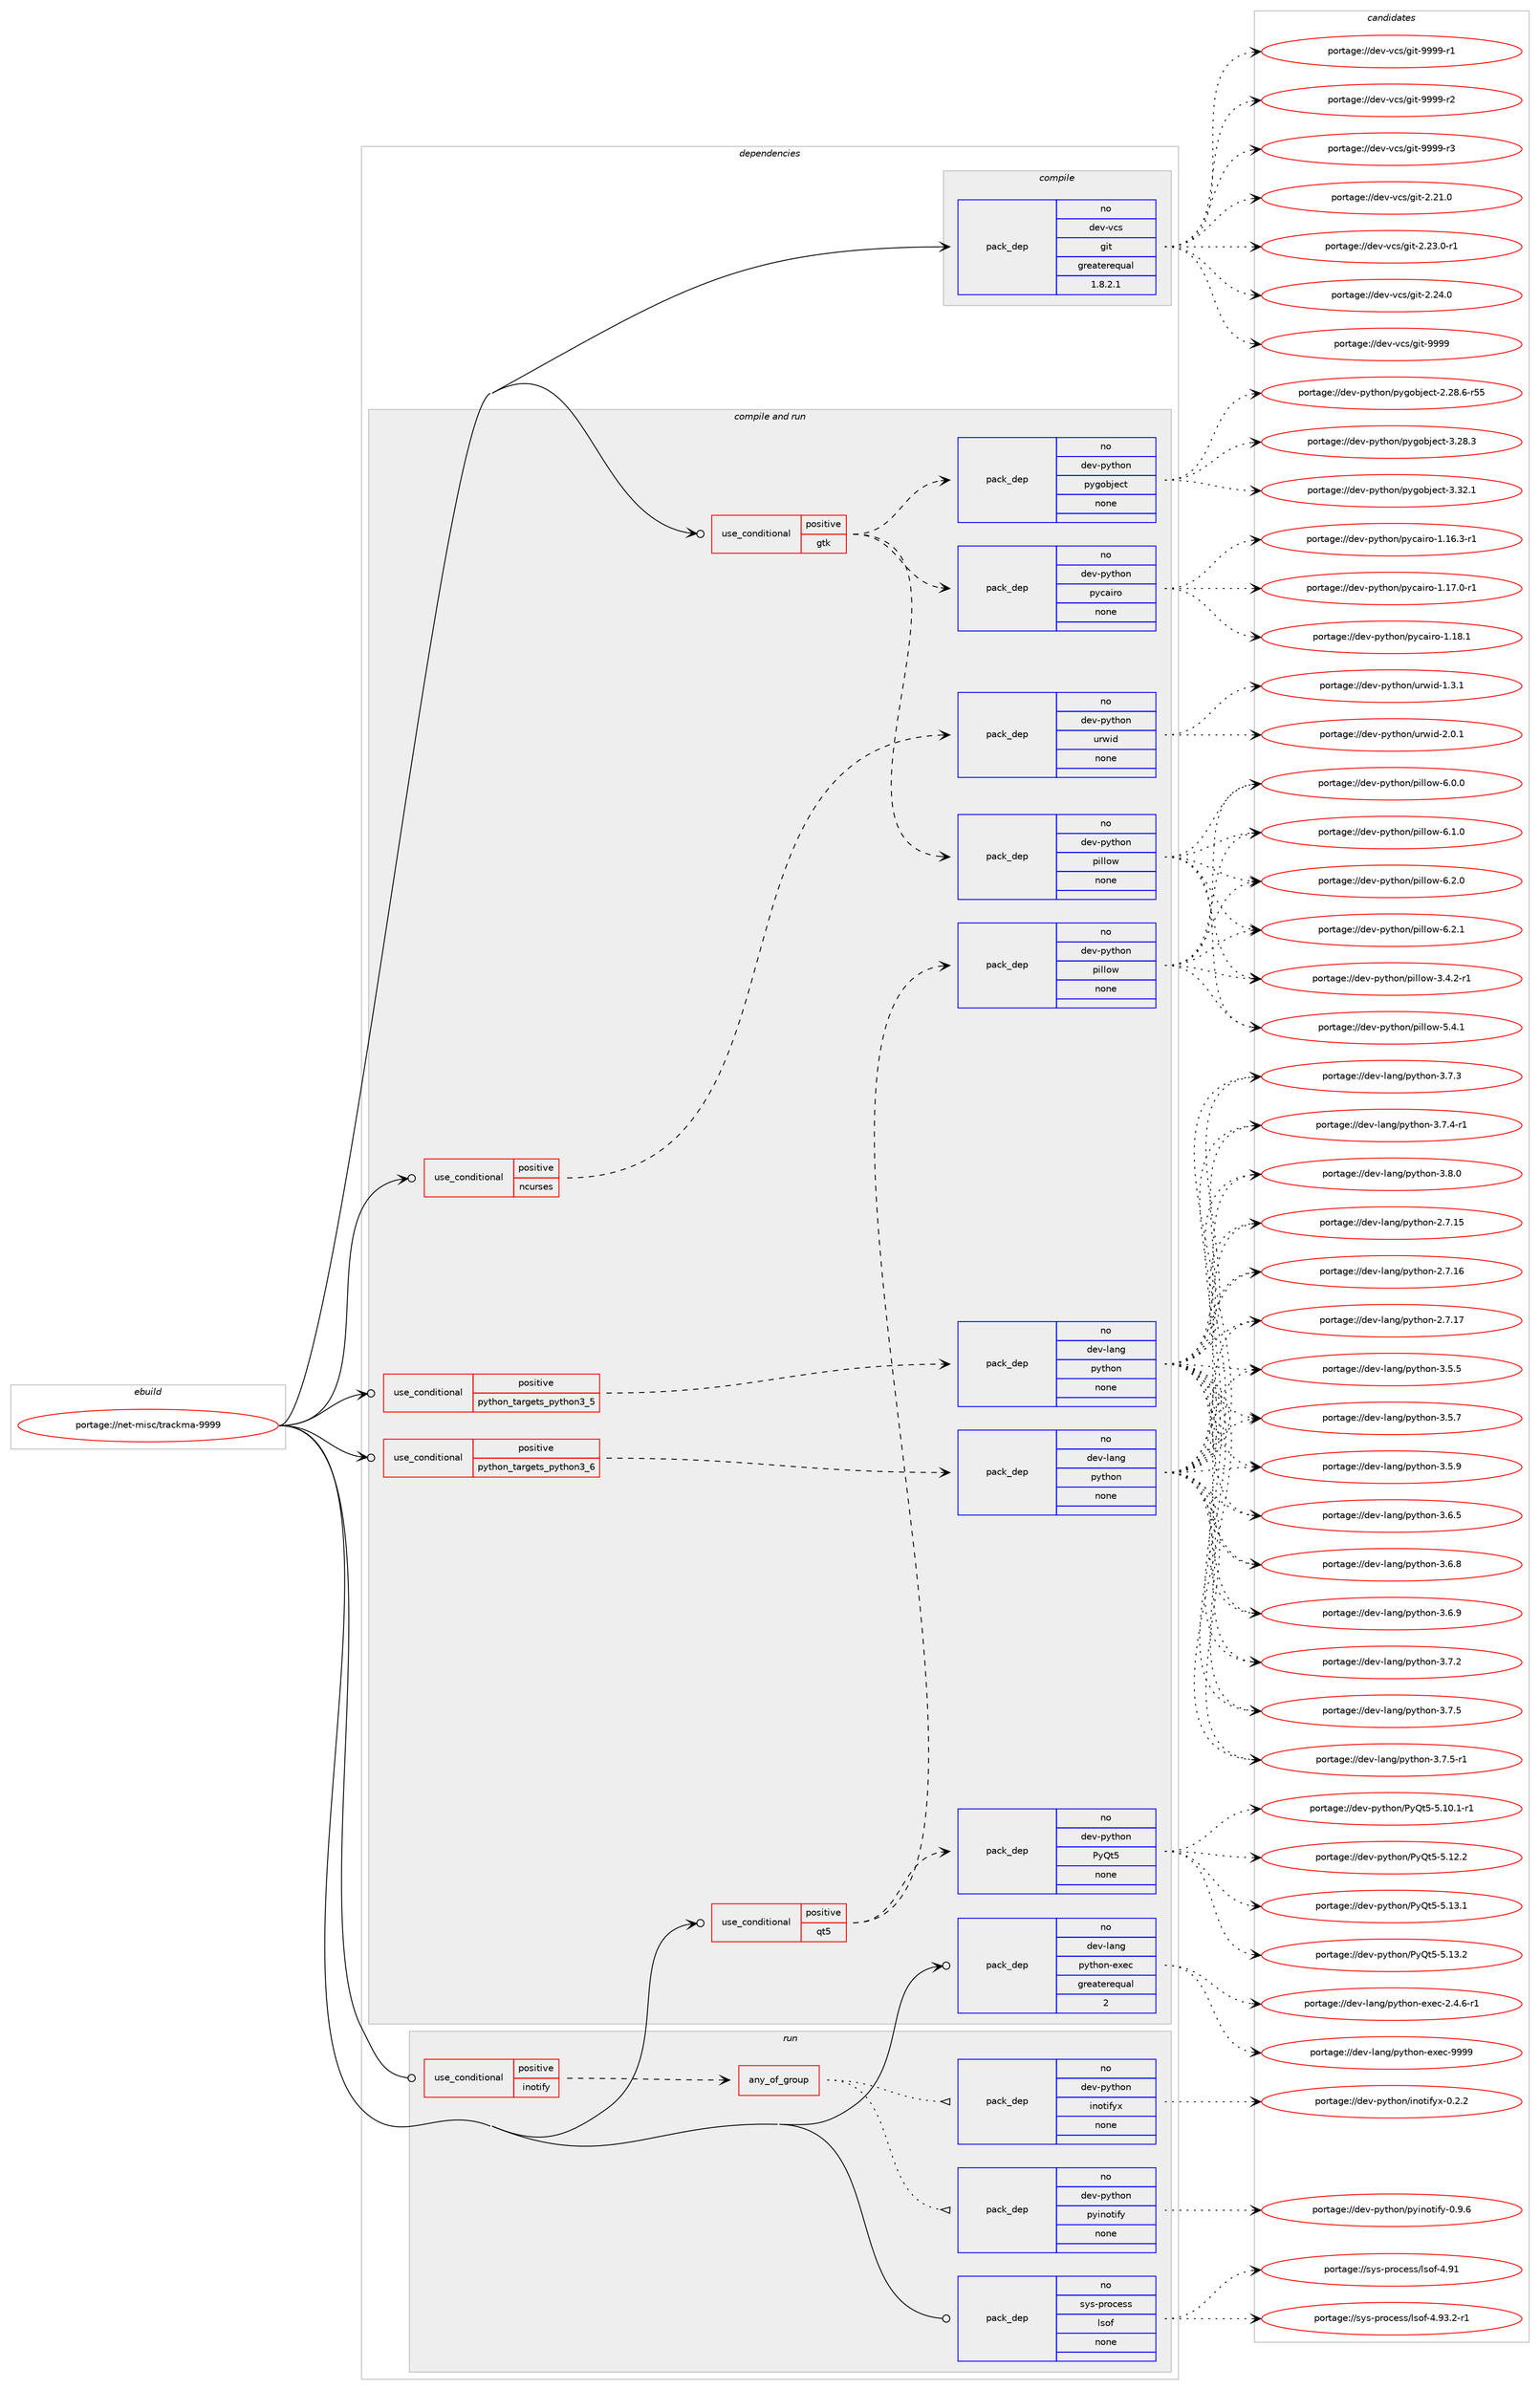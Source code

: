 digraph prolog {

# *************
# Graph options
# *************

newrank=true;
concentrate=true;
compound=true;
graph [rankdir=LR,fontname=Helvetica,fontsize=10,ranksep=1.5];#, ranksep=2.5, nodesep=0.2];
edge  [arrowhead=vee];
node  [fontname=Helvetica,fontsize=10];

# **********
# The ebuild
# **********

subgraph cluster_leftcol {
color=gray;
rank=same;
label=<<i>ebuild</i>>;
id [label="portage://net-misc/trackma-9999", color=red, width=4, href="../net-misc/trackma-9999.svg"];
}

# ****************
# The dependencies
# ****************

subgraph cluster_midcol {
color=gray;
label=<<i>dependencies</i>>;
subgraph cluster_compile {
fillcolor="#eeeeee";
style=filled;
label=<<i>compile</i>>;
subgraph pack271832 {
dependency370818 [label=<<TABLE BORDER="0" CELLBORDER="1" CELLSPACING="0" CELLPADDING="4" WIDTH="220"><TR><TD ROWSPAN="6" CELLPADDING="30">pack_dep</TD></TR><TR><TD WIDTH="110">no</TD></TR><TR><TD>dev-vcs</TD></TR><TR><TD>git</TD></TR><TR><TD>greaterequal</TD></TR><TR><TD>1.8.2.1</TD></TR></TABLE>>, shape=none, color=blue];
}
id:e -> dependency370818:w [weight=20,style="solid",arrowhead="vee"];
}
subgraph cluster_compileandrun {
fillcolor="#eeeeee";
style=filled;
label=<<i>compile and run</i>>;
subgraph cond92748 {
dependency370819 [label=<<TABLE BORDER="0" CELLBORDER="1" CELLSPACING="0" CELLPADDING="4"><TR><TD ROWSPAN="3" CELLPADDING="10">use_conditional</TD></TR><TR><TD>positive</TD></TR><TR><TD>gtk</TD></TR></TABLE>>, shape=none, color=red];
subgraph pack271833 {
dependency370820 [label=<<TABLE BORDER="0" CELLBORDER="1" CELLSPACING="0" CELLPADDING="4" WIDTH="220"><TR><TD ROWSPAN="6" CELLPADDING="30">pack_dep</TD></TR><TR><TD WIDTH="110">no</TD></TR><TR><TD>dev-python</TD></TR><TR><TD>pygobject</TD></TR><TR><TD>none</TD></TR><TR><TD></TD></TR></TABLE>>, shape=none, color=blue];
}
dependency370819:e -> dependency370820:w [weight=20,style="dashed",arrowhead="vee"];
subgraph pack271834 {
dependency370821 [label=<<TABLE BORDER="0" CELLBORDER="1" CELLSPACING="0" CELLPADDING="4" WIDTH="220"><TR><TD ROWSPAN="6" CELLPADDING="30">pack_dep</TD></TR><TR><TD WIDTH="110">no</TD></TR><TR><TD>dev-python</TD></TR><TR><TD>pycairo</TD></TR><TR><TD>none</TD></TR><TR><TD></TD></TR></TABLE>>, shape=none, color=blue];
}
dependency370819:e -> dependency370821:w [weight=20,style="dashed",arrowhead="vee"];
subgraph pack271835 {
dependency370822 [label=<<TABLE BORDER="0" CELLBORDER="1" CELLSPACING="0" CELLPADDING="4" WIDTH="220"><TR><TD ROWSPAN="6" CELLPADDING="30">pack_dep</TD></TR><TR><TD WIDTH="110">no</TD></TR><TR><TD>dev-python</TD></TR><TR><TD>pillow</TD></TR><TR><TD>none</TD></TR><TR><TD></TD></TR></TABLE>>, shape=none, color=blue];
}
dependency370819:e -> dependency370822:w [weight=20,style="dashed",arrowhead="vee"];
}
id:e -> dependency370819:w [weight=20,style="solid",arrowhead="odotvee"];
subgraph cond92749 {
dependency370823 [label=<<TABLE BORDER="0" CELLBORDER="1" CELLSPACING="0" CELLPADDING="4"><TR><TD ROWSPAN="3" CELLPADDING="10">use_conditional</TD></TR><TR><TD>positive</TD></TR><TR><TD>ncurses</TD></TR></TABLE>>, shape=none, color=red];
subgraph pack271836 {
dependency370824 [label=<<TABLE BORDER="0" CELLBORDER="1" CELLSPACING="0" CELLPADDING="4" WIDTH="220"><TR><TD ROWSPAN="6" CELLPADDING="30">pack_dep</TD></TR><TR><TD WIDTH="110">no</TD></TR><TR><TD>dev-python</TD></TR><TR><TD>urwid</TD></TR><TR><TD>none</TD></TR><TR><TD></TD></TR></TABLE>>, shape=none, color=blue];
}
dependency370823:e -> dependency370824:w [weight=20,style="dashed",arrowhead="vee"];
}
id:e -> dependency370823:w [weight=20,style="solid",arrowhead="odotvee"];
subgraph cond92750 {
dependency370825 [label=<<TABLE BORDER="0" CELLBORDER="1" CELLSPACING="0" CELLPADDING="4"><TR><TD ROWSPAN="3" CELLPADDING="10">use_conditional</TD></TR><TR><TD>positive</TD></TR><TR><TD>python_targets_python3_5</TD></TR></TABLE>>, shape=none, color=red];
subgraph pack271837 {
dependency370826 [label=<<TABLE BORDER="0" CELLBORDER="1" CELLSPACING="0" CELLPADDING="4" WIDTH="220"><TR><TD ROWSPAN="6" CELLPADDING="30">pack_dep</TD></TR><TR><TD WIDTH="110">no</TD></TR><TR><TD>dev-lang</TD></TR><TR><TD>python</TD></TR><TR><TD>none</TD></TR><TR><TD></TD></TR></TABLE>>, shape=none, color=blue];
}
dependency370825:e -> dependency370826:w [weight=20,style="dashed",arrowhead="vee"];
}
id:e -> dependency370825:w [weight=20,style="solid",arrowhead="odotvee"];
subgraph cond92751 {
dependency370827 [label=<<TABLE BORDER="0" CELLBORDER="1" CELLSPACING="0" CELLPADDING="4"><TR><TD ROWSPAN="3" CELLPADDING="10">use_conditional</TD></TR><TR><TD>positive</TD></TR><TR><TD>python_targets_python3_6</TD></TR></TABLE>>, shape=none, color=red];
subgraph pack271838 {
dependency370828 [label=<<TABLE BORDER="0" CELLBORDER="1" CELLSPACING="0" CELLPADDING="4" WIDTH="220"><TR><TD ROWSPAN="6" CELLPADDING="30">pack_dep</TD></TR><TR><TD WIDTH="110">no</TD></TR><TR><TD>dev-lang</TD></TR><TR><TD>python</TD></TR><TR><TD>none</TD></TR><TR><TD></TD></TR></TABLE>>, shape=none, color=blue];
}
dependency370827:e -> dependency370828:w [weight=20,style="dashed",arrowhead="vee"];
}
id:e -> dependency370827:w [weight=20,style="solid",arrowhead="odotvee"];
subgraph cond92752 {
dependency370829 [label=<<TABLE BORDER="0" CELLBORDER="1" CELLSPACING="0" CELLPADDING="4"><TR><TD ROWSPAN="3" CELLPADDING="10">use_conditional</TD></TR><TR><TD>positive</TD></TR><TR><TD>qt5</TD></TR></TABLE>>, shape=none, color=red];
subgraph pack271839 {
dependency370830 [label=<<TABLE BORDER="0" CELLBORDER="1" CELLSPACING="0" CELLPADDING="4" WIDTH="220"><TR><TD ROWSPAN="6" CELLPADDING="30">pack_dep</TD></TR><TR><TD WIDTH="110">no</TD></TR><TR><TD>dev-python</TD></TR><TR><TD>PyQt5</TD></TR><TR><TD>none</TD></TR><TR><TD></TD></TR></TABLE>>, shape=none, color=blue];
}
dependency370829:e -> dependency370830:w [weight=20,style="dashed",arrowhead="vee"];
subgraph pack271840 {
dependency370831 [label=<<TABLE BORDER="0" CELLBORDER="1" CELLSPACING="0" CELLPADDING="4" WIDTH="220"><TR><TD ROWSPAN="6" CELLPADDING="30">pack_dep</TD></TR><TR><TD WIDTH="110">no</TD></TR><TR><TD>dev-python</TD></TR><TR><TD>pillow</TD></TR><TR><TD>none</TD></TR><TR><TD></TD></TR></TABLE>>, shape=none, color=blue];
}
dependency370829:e -> dependency370831:w [weight=20,style="dashed",arrowhead="vee"];
}
id:e -> dependency370829:w [weight=20,style="solid",arrowhead="odotvee"];
subgraph pack271841 {
dependency370832 [label=<<TABLE BORDER="0" CELLBORDER="1" CELLSPACING="0" CELLPADDING="4" WIDTH="220"><TR><TD ROWSPAN="6" CELLPADDING="30">pack_dep</TD></TR><TR><TD WIDTH="110">no</TD></TR><TR><TD>dev-lang</TD></TR><TR><TD>python-exec</TD></TR><TR><TD>greaterequal</TD></TR><TR><TD>2</TD></TR></TABLE>>, shape=none, color=blue];
}
id:e -> dependency370832:w [weight=20,style="solid",arrowhead="odotvee"];
}
subgraph cluster_run {
fillcolor="#eeeeee";
style=filled;
label=<<i>run</i>>;
subgraph cond92753 {
dependency370833 [label=<<TABLE BORDER="0" CELLBORDER="1" CELLSPACING="0" CELLPADDING="4"><TR><TD ROWSPAN="3" CELLPADDING="10">use_conditional</TD></TR><TR><TD>positive</TD></TR><TR><TD>inotify</TD></TR></TABLE>>, shape=none, color=red];
subgraph any6049 {
dependency370834 [label=<<TABLE BORDER="0" CELLBORDER="1" CELLSPACING="0" CELLPADDING="4"><TR><TD CELLPADDING="10">any_of_group</TD></TR></TABLE>>, shape=none, color=red];subgraph pack271842 {
dependency370835 [label=<<TABLE BORDER="0" CELLBORDER="1" CELLSPACING="0" CELLPADDING="4" WIDTH="220"><TR><TD ROWSPAN="6" CELLPADDING="30">pack_dep</TD></TR><TR><TD WIDTH="110">no</TD></TR><TR><TD>dev-python</TD></TR><TR><TD>inotifyx</TD></TR><TR><TD>none</TD></TR><TR><TD></TD></TR></TABLE>>, shape=none, color=blue];
}
dependency370834:e -> dependency370835:w [weight=20,style="dotted",arrowhead="oinv"];
subgraph pack271843 {
dependency370836 [label=<<TABLE BORDER="0" CELLBORDER="1" CELLSPACING="0" CELLPADDING="4" WIDTH="220"><TR><TD ROWSPAN="6" CELLPADDING="30">pack_dep</TD></TR><TR><TD WIDTH="110">no</TD></TR><TR><TD>dev-python</TD></TR><TR><TD>pyinotify</TD></TR><TR><TD>none</TD></TR><TR><TD></TD></TR></TABLE>>, shape=none, color=blue];
}
dependency370834:e -> dependency370836:w [weight=20,style="dotted",arrowhead="oinv"];
}
dependency370833:e -> dependency370834:w [weight=20,style="dashed",arrowhead="vee"];
}
id:e -> dependency370833:w [weight=20,style="solid",arrowhead="odot"];
subgraph pack271844 {
dependency370837 [label=<<TABLE BORDER="0" CELLBORDER="1" CELLSPACING="0" CELLPADDING="4" WIDTH="220"><TR><TD ROWSPAN="6" CELLPADDING="30">pack_dep</TD></TR><TR><TD WIDTH="110">no</TD></TR><TR><TD>sys-process</TD></TR><TR><TD>lsof</TD></TR><TR><TD>none</TD></TR><TR><TD></TD></TR></TABLE>>, shape=none, color=blue];
}
id:e -> dependency370837:w [weight=20,style="solid",arrowhead="odot"];
}
}

# **************
# The candidates
# **************

subgraph cluster_choices {
rank=same;
color=gray;
label=<<i>candidates</i>>;

subgraph choice271832 {
color=black;
nodesep=1;
choiceportage10010111845118991154710310511645504650494648 [label="portage://dev-vcs/git-2.21.0", color=red, width=4,href="../dev-vcs/git-2.21.0.svg"];
choiceportage100101118451189911547103105116455046505146484511449 [label="portage://dev-vcs/git-2.23.0-r1", color=red, width=4,href="../dev-vcs/git-2.23.0-r1.svg"];
choiceportage10010111845118991154710310511645504650524648 [label="portage://dev-vcs/git-2.24.0", color=red, width=4,href="../dev-vcs/git-2.24.0.svg"];
choiceportage1001011184511899115471031051164557575757 [label="portage://dev-vcs/git-9999", color=red, width=4,href="../dev-vcs/git-9999.svg"];
choiceportage10010111845118991154710310511645575757574511449 [label="portage://dev-vcs/git-9999-r1", color=red, width=4,href="../dev-vcs/git-9999-r1.svg"];
choiceportage10010111845118991154710310511645575757574511450 [label="portage://dev-vcs/git-9999-r2", color=red, width=4,href="../dev-vcs/git-9999-r2.svg"];
choiceportage10010111845118991154710310511645575757574511451 [label="portage://dev-vcs/git-9999-r3", color=red, width=4,href="../dev-vcs/git-9999-r3.svg"];
dependency370818:e -> choiceportage10010111845118991154710310511645504650494648:w [style=dotted,weight="100"];
dependency370818:e -> choiceportage100101118451189911547103105116455046505146484511449:w [style=dotted,weight="100"];
dependency370818:e -> choiceportage10010111845118991154710310511645504650524648:w [style=dotted,weight="100"];
dependency370818:e -> choiceportage1001011184511899115471031051164557575757:w [style=dotted,weight="100"];
dependency370818:e -> choiceportage10010111845118991154710310511645575757574511449:w [style=dotted,weight="100"];
dependency370818:e -> choiceportage10010111845118991154710310511645575757574511450:w [style=dotted,weight="100"];
dependency370818:e -> choiceportage10010111845118991154710310511645575757574511451:w [style=dotted,weight="100"];
}
subgraph choice271833 {
color=black;
nodesep=1;
choiceportage1001011184511212111610411111047112121103111981061019911645504650564654451145353 [label="portage://dev-python/pygobject-2.28.6-r55", color=red, width=4,href="../dev-python/pygobject-2.28.6-r55.svg"];
choiceportage1001011184511212111610411111047112121103111981061019911645514650564651 [label="portage://dev-python/pygobject-3.28.3", color=red, width=4,href="../dev-python/pygobject-3.28.3.svg"];
choiceportage1001011184511212111610411111047112121103111981061019911645514651504649 [label="portage://dev-python/pygobject-3.32.1", color=red, width=4,href="../dev-python/pygobject-3.32.1.svg"];
dependency370820:e -> choiceportage1001011184511212111610411111047112121103111981061019911645504650564654451145353:w [style=dotted,weight="100"];
dependency370820:e -> choiceportage1001011184511212111610411111047112121103111981061019911645514650564651:w [style=dotted,weight="100"];
dependency370820:e -> choiceportage1001011184511212111610411111047112121103111981061019911645514651504649:w [style=dotted,weight="100"];
}
subgraph choice271834 {
color=black;
nodesep=1;
choiceportage10010111845112121116104111110471121219997105114111454946495446514511449 [label="portage://dev-python/pycairo-1.16.3-r1", color=red, width=4,href="../dev-python/pycairo-1.16.3-r1.svg"];
choiceportage10010111845112121116104111110471121219997105114111454946495546484511449 [label="portage://dev-python/pycairo-1.17.0-r1", color=red, width=4,href="../dev-python/pycairo-1.17.0-r1.svg"];
choiceportage1001011184511212111610411111047112121999710511411145494649564649 [label="portage://dev-python/pycairo-1.18.1", color=red, width=4,href="../dev-python/pycairo-1.18.1.svg"];
dependency370821:e -> choiceportage10010111845112121116104111110471121219997105114111454946495446514511449:w [style=dotted,weight="100"];
dependency370821:e -> choiceportage10010111845112121116104111110471121219997105114111454946495546484511449:w [style=dotted,weight="100"];
dependency370821:e -> choiceportage1001011184511212111610411111047112121999710511411145494649564649:w [style=dotted,weight="100"];
}
subgraph choice271835 {
color=black;
nodesep=1;
choiceportage10010111845112121116104111110471121051081081111194551465246504511449 [label="portage://dev-python/pillow-3.4.2-r1", color=red, width=4,href="../dev-python/pillow-3.4.2-r1.svg"];
choiceportage1001011184511212111610411111047112105108108111119455346524649 [label="portage://dev-python/pillow-5.4.1", color=red, width=4,href="../dev-python/pillow-5.4.1.svg"];
choiceportage1001011184511212111610411111047112105108108111119455446484648 [label="portage://dev-python/pillow-6.0.0", color=red, width=4,href="../dev-python/pillow-6.0.0.svg"];
choiceportage1001011184511212111610411111047112105108108111119455446494648 [label="portage://dev-python/pillow-6.1.0", color=red, width=4,href="../dev-python/pillow-6.1.0.svg"];
choiceportage1001011184511212111610411111047112105108108111119455446504648 [label="portage://dev-python/pillow-6.2.0", color=red, width=4,href="../dev-python/pillow-6.2.0.svg"];
choiceportage1001011184511212111610411111047112105108108111119455446504649 [label="portage://dev-python/pillow-6.2.1", color=red, width=4,href="../dev-python/pillow-6.2.1.svg"];
dependency370822:e -> choiceportage10010111845112121116104111110471121051081081111194551465246504511449:w [style=dotted,weight="100"];
dependency370822:e -> choiceportage1001011184511212111610411111047112105108108111119455346524649:w [style=dotted,weight="100"];
dependency370822:e -> choiceportage1001011184511212111610411111047112105108108111119455446484648:w [style=dotted,weight="100"];
dependency370822:e -> choiceportage1001011184511212111610411111047112105108108111119455446494648:w [style=dotted,weight="100"];
dependency370822:e -> choiceportage1001011184511212111610411111047112105108108111119455446504648:w [style=dotted,weight="100"];
dependency370822:e -> choiceportage1001011184511212111610411111047112105108108111119455446504649:w [style=dotted,weight="100"];
}
subgraph choice271836 {
color=black;
nodesep=1;
choiceportage1001011184511212111610411111047117114119105100454946514649 [label="portage://dev-python/urwid-1.3.1", color=red, width=4,href="../dev-python/urwid-1.3.1.svg"];
choiceportage1001011184511212111610411111047117114119105100455046484649 [label="portage://dev-python/urwid-2.0.1", color=red, width=4,href="../dev-python/urwid-2.0.1.svg"];
dependency370824:e -> choiceportage1001011184511212111610411111047117114119105100454946514649:w [style=dotted,weight="100"];
dependency370824:e -> choiceportage1001011184511212111610411111047117114119105100455046484649:w [style=dotted,weight="100"];
}
subgraph choice271837 {
color=black;
nodesep=1;
choiceportage10010111845108971101034711212111610411111045504655464953 [label="portage://dev-lang/python-2.7.15", color=red, width=4,href="../dev-lang/python-2.7.15.svg"];
choiceportage10010111845108971101034711212111610411111045504655464954 [label="portage://dev-lang/python-2.7.16", color=red, width=4,href="../dev-lang/python-2.7.16.svg"];
choiceportage10010111845108971101034711212111610411111045504655464955 [label="portage://dev-lang/python-2.7.17", color=red, width=4,href="../dev-lang/python-2.7.17.svg"];
choiceportage100101118451089711010347112121116104111110455146534653 [label="portage://dev-lang/python-3.5.5", color=red, width=4,href="../dev-lang/python-3.5.5.svg"];
choiceportage100101118451089711010347112121116104111110455146534655 [label="portage://dev-lang/python-3.5.7", color=red, width=4,href="../dev-lang/python-3.5.7.svg"];
choiceportage100101118451089711010347112121116104111110455146534657 [label="portage://dev-lang/python-3.5.9", color=red, width=4,href="../dev-lang/python-3.5.9.svg"];
choiceportage100101118451089711010347112121116104111110455146544653 [label="portage://dev-lang/python-3.6.5", color=red, width=4,href="../dev-lang/python-3.6.5.svg"];
choiceportage100101118451089711010347112121116104111110455146544656 [label="portage://dev-lang/python-3.6.8", color=red, width=4,href="../dev-lang/python-3.6.8.svg"];
choiceportage100101118451089711010347112121116104111110455146544657 [label="portage://dev-lang/python-3.6.9", color=red, width=4,href="../dev-lang/python-3.6.9.svg"];
choiceportage100101118451089711010347112121116104111110455146554650 [label="portage://dev-lang/python-3.7.2", color=red, width=4,href="../dev-lang/python-3.7.2.svg"];
choiceportage100101118451089711010347112121116104111110455146554651 [label="portage://dev-lang/python-3.7.3", color=red, width=4,href="../dev-lang/python-3.7.3.svg"];
choiceportage1001011184510897110103471121211161041111104551465546524511449 [label="portage://dev-lang/python-3.7.4-r1", color=red, width=4,href="../dev-lang/python-3.7.4-r1.svg"];
choiceportage100101118451089711010347112121116104111110455146554653 [label="portage://dev-lang/python-3.7.5", color=red, width=4,href="../dev-lang/python-3.7.5.svg"];
choiceportage1001011184510897110103471121211161041111104551465546534511449 [label="portage://dev-lang/python-3.7.5-r1", color=red, width=4,href="../dev-lang/python-3.7.5-r1.svg"];
choiceportage100101118451089711010347112121116104111110455146564648 [label="portage://dev-lang/python-3.8.0", color=red, width=4,href="../dev-lang/python-3.8.0.svg"];
dependency370826:e -> choiceportage10010111845108971101034711212111610411111045504655464953:w [style=dotted,weight="100"];
dependency370826:e -> choiceportage10010111845108971101034711212111610411111045504655464954:w [style=dotted,weight="100"];
dependency370826:e -> choiceportage10010111845108971101034711212111610411111045504655464955:w [style=dotted,weight="100"];
dependency370826:e -> choiceportage100101118451089711010347112121116104111110455146534653:w [style=dotted,weight="100"];
dependency370826:e -> choiceportage100101118451089711010347112121116104111110455146534655:w [style=dotted,weight="100"];
dependency370826:e -> choiceportage100101118451089711010347112121116104111110455146534657:w [style=dotted,weight="100"];
dependency370826:e -> choiceportage100101118451089711010347112121116104111110455146544653:w [style=dotted,weight="100"];
dependency370826:e -> choiceportage100101118451089711010347112121116104111110455146544656:w [style=dotted,weight="100"];
dependency370826:e -> choiceportage100101118451089711010347112121116104111110455146544657:w [style=dotted,weight="100"];
dependency370826:e -> choiceportage100101118451089711010347112121116104111110455146554650:w [style=dotted,weight="100"];
dependency370826:e -> choiceportage100101118451089711010347112121116104111110455146554651:w [style=dotted,weight="100"];
dependency370826:e -> choiceportage1001011184510897110103471121211161041111104551465546524511449:w [style=dotted,weight="100"];
dependency370826:e -> choiceportage100101118451089711010347112121116104111110455146554653:w [style=dotted,weight="100"];
dependency370826:e -> choiceportage1001011184510897110103471121211161041111104551465546534511449:w [style=dotted,weight="100"];
dependency370826:e -> choiceportage100101118451089711010347112121116104111110455146564648:w [style=dotted,weight="100"];
}
subgraph choice271838 {
color=black;
nodesep=1;
choiceportage10010111845108971101034711212111610411111045504655464953 [label="portage://dev-lang/python-2.7.15", color=red, width=4,href="../dev-lang/python-2.7.15.svg"];
choiceportage10010111845108971101034711212111610411111045504655464954 [label="portage://dev-lang/python-2.7.16", color=red, width=4,href="../dev-lang/python-2.7.16.svg"];
choiceportage10010111845108971101034711212111610411111045504655464955 [label="portage://dev-lang/python-2.7.17", color=red, width=4,href="../dev-lang/python-2.7.17.svg"];
choiceportage100101118451089711010347112121116104111110455146534653 [label="portage://dev-lang/python-3.5.5", color=red, width=4,href="../dev-lang/python-3.5.5.svg"];
choiceportage100101118451089711010347112121116104111110455146534655 [label="portage://dev-lang/python-3.5.7", color=red, width=4,href="../dev-lang/python-3.5.7.svg"];
choiceportage100101118451089711010347112121116104111110455146534657 [label="portage://dev-lang/python-3.5.9", color=red, width=4,href="../dev-lang/python-3.5.9.svg"];
choiceportage100101118451089711010347112121116104111110455146544653 [label="portage://dev-lang/python-3.6.5", color=red, width=4,href="../dev-lang/python-3.6.5.svg"];
choiceportage100101118451089711010347112121116104111110455146544656 [label="portage://dev-lang/python-3.6.8", color=red, width=4,href="../dev-lang/python-3.6.8.svg"];
choiceportage100101118451089711010347112121116104111110455146544657 [label="portage://dev-lang/python-3.6.9", color=red, width=4,href="../dev-lang/python-3.6.9.svg"];
choiceportage100101118451089711010347112121116104111110455146554650 [label="portage://dev-lang/python-3.7.2", color=red, width=4,href="../dev-lang/python-3.7.2.svg"];
choiceportage100101118451089711010347112121116104111110455146554651 [label="portage://dev-lang/python-3.7.3", color=red, width=4,href="../dev-lang/python-3.7.3.svg"];
choiceportage1001011184510897110103471121211161041111104551465546524511449 [label="portage://dev-lang/python-3.7.4-r1", color=red, width=4,href="../dev-lang/python-3.7.4-r1.svg"];
choiceportage100101118451089711010347112121116104111110455146554653 [label="portage://dev-lang/python-3.7.5", color=red, width=4,href="../dev-lang/python-3.7.5.svg"];
choiceportage1001011184510897110103471121211161041111104551465546534511449 [label="portage://dev-lang/python-3.7.5-r1", color=red, width=4,href="../dev-lang/python-3.7.5-r1.svg"];
choiceportage100101118451089711010347112121116104111110455146564648 [label="portage://dev-lang/python-3.8.0", color=red, width=4,href="../dev-lang/python-3.8.0.svg"];
dependency370828:e -> choiceportage10010111845108971101034711212111610411111045504655464953:w [style=dotted,weight="100"];
dependency370828:e -> choiceportage10010111845108971101034711212111610411111045504655464954:w [style=dotted,weight="100"];
dependency370828:e -> choiceportage10010111845108971101034711212111610411111045504655464955:w [style=dotted,weight="100"];
dependency370828:e -> choiceportage100101118451089711010347112121116104111110455146534653:w [style=dotted,weight="100"];
dependency370828:e -> choiceportage100101118451089711010347112121116104111110455146534655:w [style=dotted,weight="100"];
dependency370828:e -> choiceportage100101118451089711010347112121116104111110455146534657:w [style=dotted,weight="100"];
dependency370828:e -> choiceportage100101118451089711010347112121116104111110455146544653:w [style=dotted,weight="100"];
dependency370828:e -> choiceportage100101118451089711010347112121116104111110455146544656:w [style=dotted,weight="100"];
dependency370828:e -> choiceportage100101118451089711010347112121116104111110455146544657:w [style=dotted,weight="100"];
dependency370828:e -> choiceportage100101118451089711010347112121116104111110455146554650:w [style=dotted,weight="100"];
dependency370828:e -> choiceportage100101118451089711010347112121116104111110455146554651:w [style=dotted,weight="100"];
dependency370828:e -> choiceportage1001011184510897110103471121211161041111104551465546524511449:w [style=dotted,weight="100"];
dependency370828:e -> choiceportage100101118451089711010347112121116104111110455146554653:w [style=dotted,weight="100"];
dependency370828:e -> choiceportage1001011184510897110103471121211161041111104551465546534511449:w [style=dotted,weight="100"];
dependency370828:e -> choiceportage100101118451089711010347112121116104111110455146564648:w [style=dotted,weight="100"];
}
subgraph choice271839 {
color=black;
nodesep=1;
choiceportage1001011184511212111610411111047801218111653455346494846494511449 [label="portage://dev-python/PyQt5-5.10.1-r1", color=red, width=4,href="../dev-python/PyQt5-5.10.1-r1.svg"];
choiceportage100101118451121211161041111104780121811165345534649504650 [label="portage://dev-python/PyQt5-5.12.2", color=red, width=4,href="../dev-python/PyQt5-5.12.2.svg"];
choiceportage100101118451121211161041111104780121811165345534649514649 [label="portage://dev-python/PyQt5-5.13.1", color=red, width=4,href="../dev-python/PyQt5-5.13.1.svg"];
choiceportage100101118451121211161041111104780121811165345534649514650 [label="portage://dev-python/PyQt5-5.13.2", color=red, width=4,href="../dev-python/PyQt5-5.13.2.svg"];
dependency370830:e -> choiceportage1001011184511212111610411111047801218111653455346494846494511449:w [style=dotted,weight="100"];
dependency370830:e -> choiceportage100101118451121211161041111104780121811165345534649504650:w [style=dotted,weight="100"];
dependency370830:e -> choiceportage100101118451121211161041111104780121811165345534649514649:w [style=dotted,weight="100"];
dependency370830:e -> choiceportage100101118451121211161041111104780121811165345534649514650:w [style=dotted,weight="100"];
}
subgraph choice271840 {
color=black;
nodesep=1;
choiceportage10010111845112121116104111110471121051081081111194551465246504511449 [label="portage://dev-python/pillow-3.4.2-r1", color=red, width=4,href="../dev-python/pillow-3.4.2-r1.svg"];
choiceportage1001011184511212111610411111047112105108108111119455346524649 [label="portage://dev-python/pillow-5.4.1", color=red, width=4,href="../dev-python/pillow-5.4.1.svg"];
choiceportage1001011184511212111610411111047112105108108111119455446484648 [label="portage://dev-python/pillow-6.0.0", color=red, width=4,href="../dev-python/pillow-6.0.0.svg"];
choiceportage1001011184511212111610411111047112105108108111119455446494648 [label="portage://dev-python/pillow-6.1.0", color=red, width=4,href="../dev-python/pillow-6.1.0.svg"];
choiceportage1001011184511212111610411111047112105108108111119455446504648 [label="portage://dev-python/pillow-6.2.0", color=red, width=4,href="../dev-python/pillow-6.2.0.svg"];
choiceportage1001011184511212111610411111047112105108108111119455446504649 [label="portage://dev-python/pillow-6.2.1", color=red, width=4,href="../dev-python/pillow-6.2.1.svg"];
dependency370831:e -> choiceportage10010111845112121116104111110471121051081081111194551465246504511449:w [style=dotted,weight="100"];
dependency370831:e -> choiceportage1001011184511212111610411111047112105108108111119455346524649:w [style=dotted,weight="100"];
dependency370831:e -> choiceportage1001011184511212111610411111047112105108108111119455446484648:w [style=dotted,weight="100"];
dependency370831:e -> choiceportage1001011184511212111610411111047112105108108111119455446494648:w [style=dotted,weight="100"];
dependency370831:e -> choiceportage1001011184511212111610411111047112105108108111119455446504648:w [style=dotted,weight="100"];
dependency370831:e -> choiceportage1001011184511212111610411111047112105108108111119455446504649:w [style=dotted,weight="100"];
}
subgraph choice271841 {
color=black;
nodesep=1;
choiceportage10010111845108971101034711212111610411111045101120101994550465246544511449 [label="portage://dev-lang/python-exec-2.4.6-r1", color=red, width=4,href="../dev-lang/python-exec-2.4.6-r1.svg"];
choiceportage10010111845108971101034711212111610411111045101120101994557575757 [label="portage://dev-lang/python-exec-9999", color=red, width=4,href="../dev-lang/python-exec-9999.svg"];
dependency370832:e -> choiceportage10010111845108971101034711212111610411111045101120101994550465246544511449:w [style=dotted,weight="100"];
dependency370832:e -> choiceportage10010111845108971101034711212111610411111045101120101994557575757:w [style=dotted,weight="100"];
}
subgraph choice271842 {
color=black;
nodesep=1;
choiceportage1001011184511212111610411111047105110111116105102121120454846504650 [label="portage://dev-python/inotifyx-0.2.2", color=red, width=4,href="../dev-python/inotifyx-0.2.2.svg"];
dependency370835:e -> choiceportage1001011184511212111610411111047105110111116105102121120454846504650:w [style=dotted,weight="100"];
}
subgraph choice271843 {
color=black;
nodesep=1;
choiceportage1001011184511212111610411111047112121105110111116105102121454846574654 [label="portage://dev-python/pyinotify-0.9.6", color=red, width=4,href="../dev-python/pyinotify-0.9.6.svg"];
dependency370836:e -> choiceportage1001011184511212111610411111047112121105110111116105102121454846574654:w [style=dotted,weight="100"];
}
subgraph choice271844 {
color=black;
nodesep=1;
choiceportage1151211154511211411199101115115471081151111024552465749 [label="portage://sys-process/lsof-4.91", color=red, width=4,href="../sys-process/lsof-4.91.svg"];
choiceportage115121115451121141119910111511547108115111102455246575146504511449 [label="portage://sys-process/lsof-4.93.2-r1", color=red, width=4,href="../sys-process/lsof-4.93.2-r1.svg"];
dependency370837:e -> choiceportage1151211154511211411199101115115471081151111024552465749:w [style=dotted,weight="100"];
dependency370837:e -> choiceportage115121115451121141119910111511547108115111102455246575146504511449:w [style=dotted,weight="100"];
}
}

}
